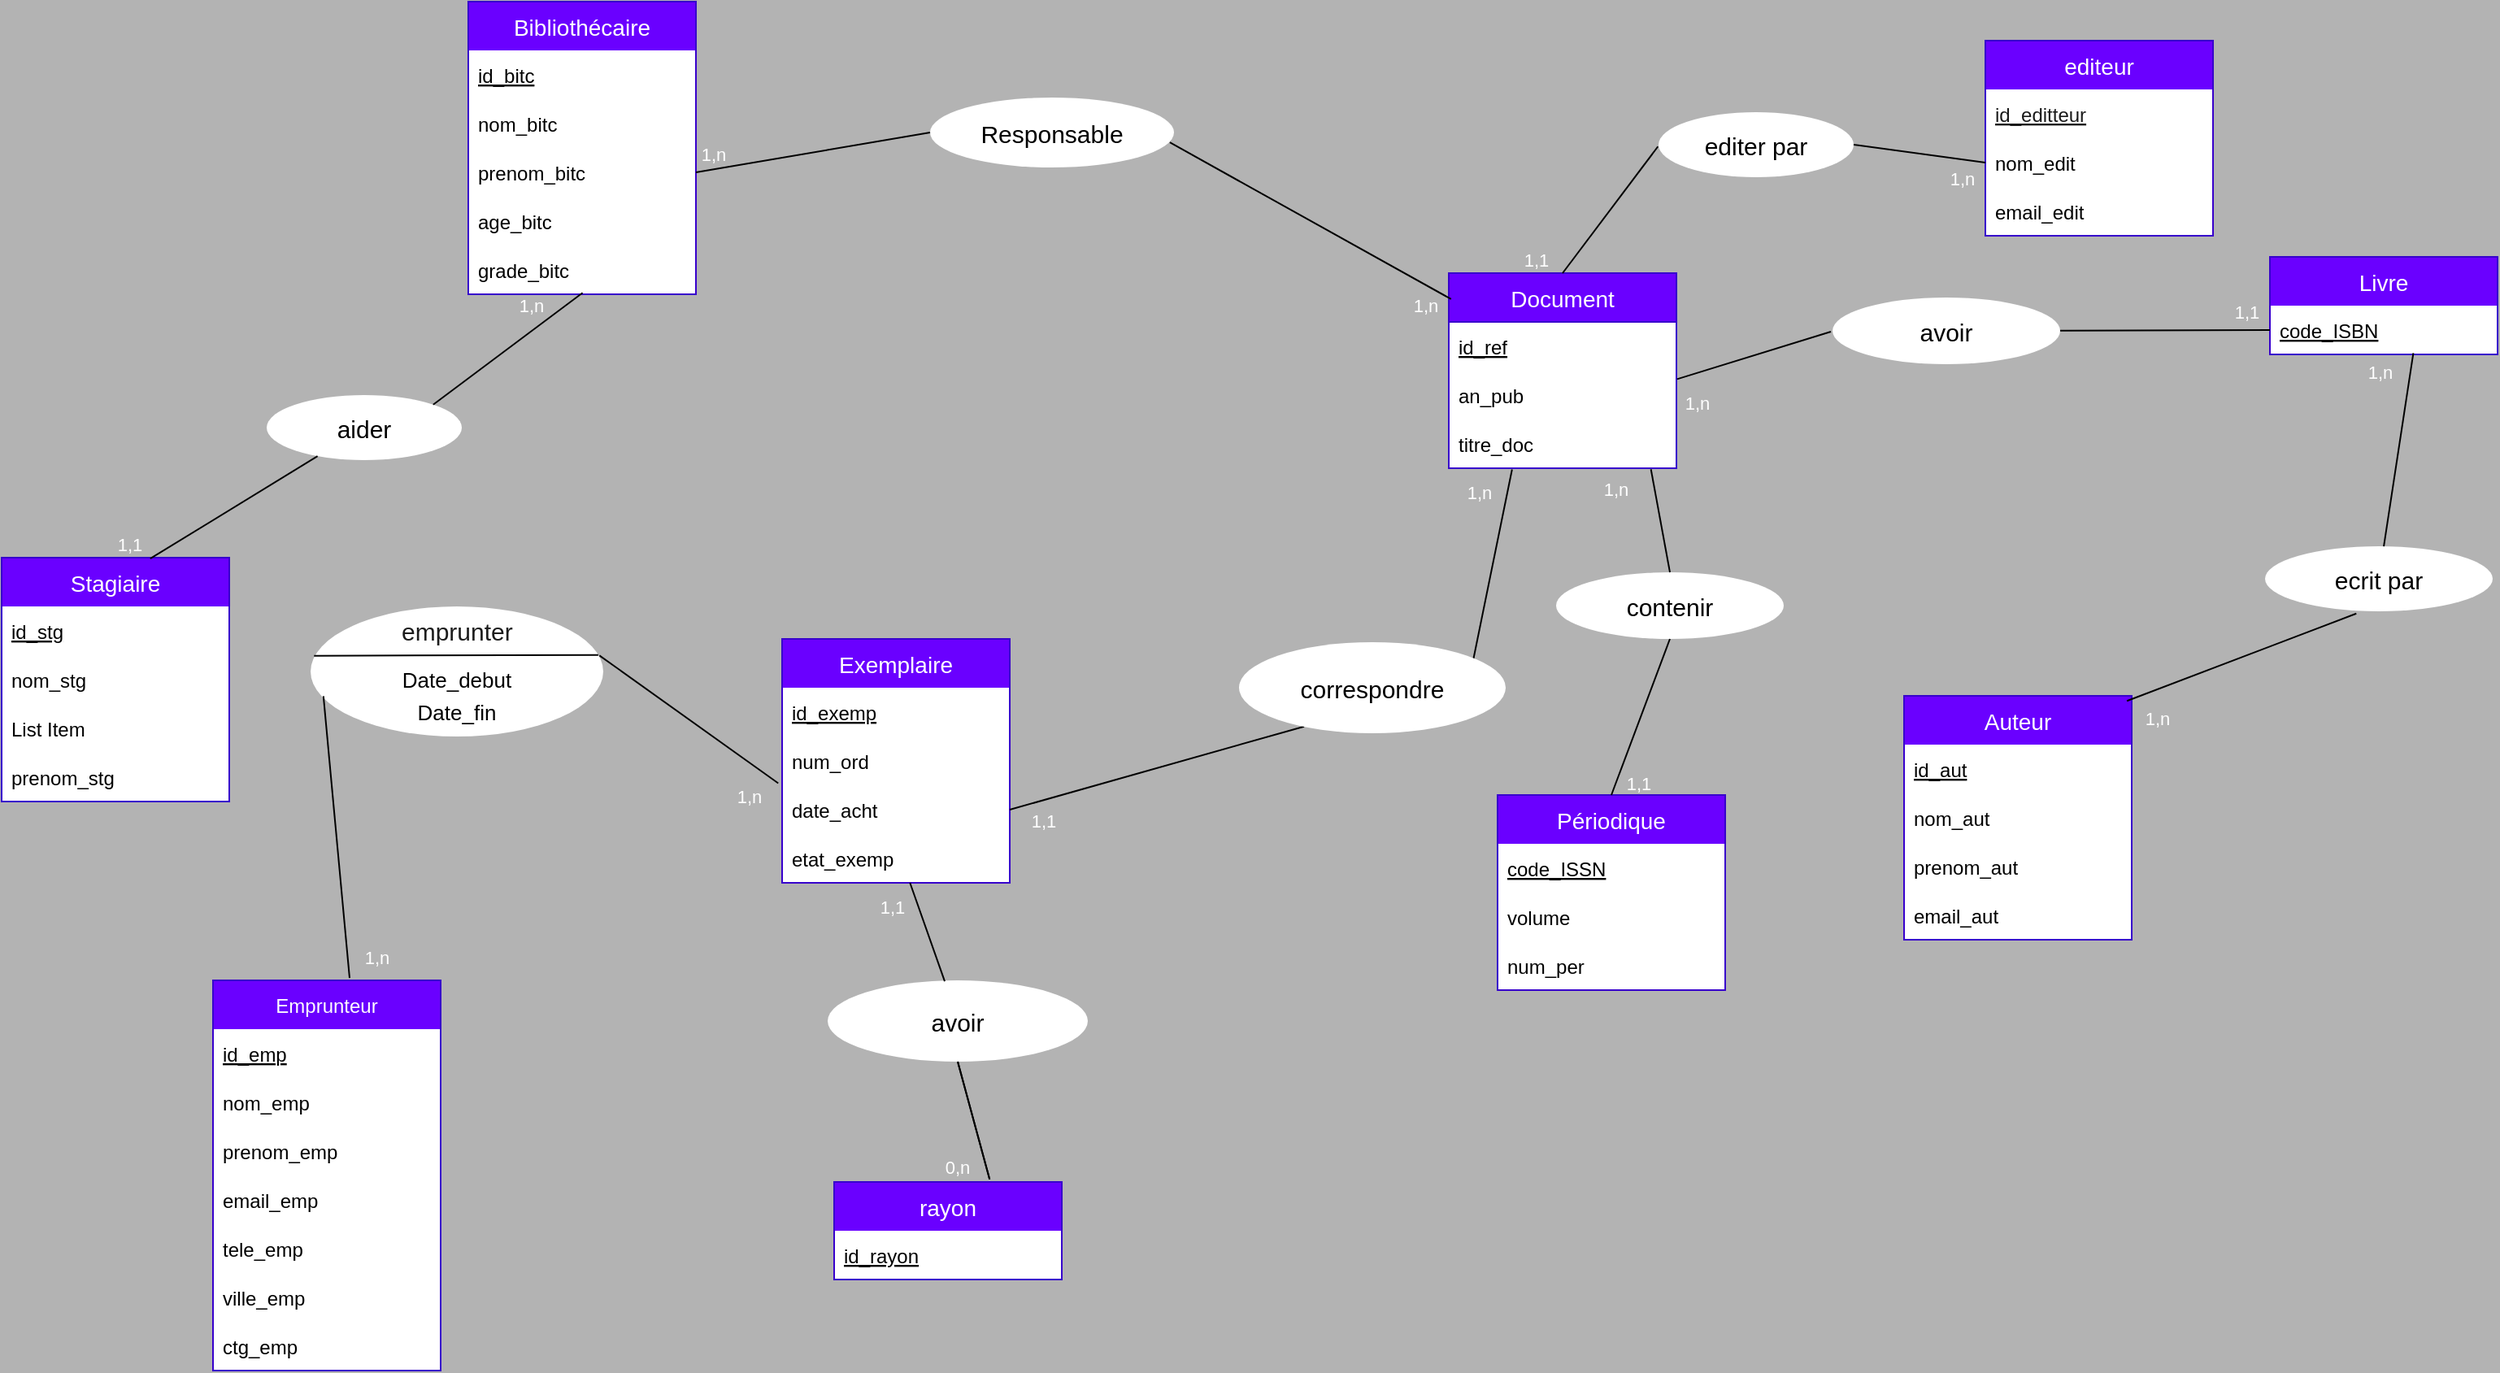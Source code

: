<mxfile>
    <diagram id="vKWR526BHQYPmSEA5Ajx" name="Page-1">
        <mxGraphModel dx="1980" dy="1194" grid="1" gridSize="10" guides="0" tooltips="1" connect="0" arrows="0" fold="1" page="1" pageScale="1" pageWidth="1920" pageHeight="1200" background="#B3B3B3" math="0" shadow="0">
            <root>
                <mxCell id="0"/>
                <mxCell id="1" parent="0"/>
                <mxCell id="6" value="Livre" style="swimlane;fontStyle=0;childLayout=stackLayout;horizontal=1;startSize=30;horizontalStack=0;resizeParent=1;resizeParentMax=0;resizeLast=0;collapsible=1;marginBottom=0;rounded=0;fontSize=14;fillColor=#6a00ff;fontColor=#ffffff;strokeColor=#3700CC;swimlaneLine=0;swimlaneFillColor=#FFFFFF;" parent="1" vertex="1">
                    <mxGeometry x="1625" y="351" width="140" height="60" as="geometry"/>
                </mxCell>
                <mxCell id="7" value="code_ISBN" style="text;strokeColor=none;fillColor=none;align=left;verticalAlign=middle;spacingLeft=4;spacingRight=4;overflow=hidden;points=[[0,0.5],[1,0.5]];portConstraint=eastwest;rotatable=0;fontStyle=4;rounded=1;" parent="6" vertex="1">
                    <mxGeometry y="30" width="140" height="30" as="geometry"/>
                </mxCell>
                <mxCell id="10" value="Périodique" style="swimlane;fontStyle=0;childLayout=stackLayout;horizontal=1;startSize=30;horizontalStack=0;resizeParent=1;resizeParentMax=0;resizeLast=0;collapsible=1;marginBottom=0;rounded=0;fontSize=14;fillColor=#6a00ff;swimlaneLine=0;strokeColor=#3700CC;swimlaneFillColor=#FFFFFF;fontColor=#ffffff;" parent="1" vertex="1">
                    <mxGeometry x="1150" y="682" width="140" height="120" as="geometry"/>
                </mxCell>
                <mxCell id="12" value="code_ISSN" style="text;strokeColor=none;fillColor=none;align=left;verticalAlign=middle;spacingLeft=4;spacingRight=4;overflow=hidden;points=[[0,0.5],[1,0.5]];portConstraint=eastwest;rotatable=0;fontStyle=4;rounded=1;" parent="10" vertex="1">
                    <mxGeometry y="30" width="140" height="30" as="geometry"/>
                </mxCell>
                <mxCell id="11" value="volume" style="text;strokeColor=none;fillColor=none;align=left;verticalAlign=middle;spacingLeft=4;spacingRight=4;overflow=hidden;points=[[0,0.5],[1,0.5]];portConstraint=eastwest;rotatable=0;rounded=1;" parent="10" vertex="1">
                    <mxGeometry y="60" width="140" height="30" as="geometry"/>
                </mxCell>
                <mxCell id="13" value="num_per" style="text;strokeColor=none;fillColor=none;align=left;verticalAlign=middle;spacingLeft=4;spacingRight=4;overflow=hidden;points=[[0,0.5],[1,0.5]];portConstraint=eastwest;rotatable=0;rounded=1;" parent="10" vertex="1">
                    <mxGeometry y="90" width="140" height="30" as="geometry"/>
                </mxCell>
                <mxCell id="14" value="Emprunteur" style="swimlane;fontStyle=0;childLayout=stackLayout;horizontal=1;startSize=30;horizontalStack=0;resizeParent=1;resizeParentMax=0;resizeLast=0;collapsible=1;marginBottom=0;rounded=0;fillColor=#6a00ff;strokeColor=#3700CC;swimlaneLine=0;swimlaneFillColor=#FFFFFF;fontColor=#ffffff;" parent="1" vertex="1">
                    <mxGeometry x="360" y="796" width="140" height="240" as="geometry"/>
                </mxCell>
                <mxCell id="15" value="id_emp" style="text;strokeColor=none;fillColor=none;align=left;verticalAlign=middle;spacingLeft=4;spacingRight=4;overflow=hidden;points=[[0,0.5],[1,0.5]];portConstraint=eastwest;rotatable=0;rounded=1;fontStyle=4" parent="14" vertex="1">
                    <mxGeometry y="30" width="140" height="30" as="geometry"/>
                </mxCell>
                <mxCell id="16" value="nom_emp" style="text;strokeColor=none;fillColor=none;align=left;verticalAlign=middle;spacingLeft=4;spacingRight=4;overflow=hidden;points=[[0,0.5],[1,0.5]];portConstraint=eastwest;rotatable=0;rounded=1;" parent="14" vertex="1">
                    <mxGeometry y="60" width="140" height="30" as="geometry"/>
                </mxCell>
                <mxCell id="17" value="prenom_emp" style="text;strokeColor=none;fillColor=none;align=left;verticalAlign=middle;spacingLeft=4;spacingRight=4;overflow=hidden;points=[[0,0.5],[1,0.5]];portConstraint=eastwest;rotatable=0;rounded=1;" parent="14" vertex="1">
                    <mxGeometry y="90" width="140" height="30" as="geometry"/>
                </mxCell>
                <mxCell id="61" value="email_emp" style="text;strokeColor=none;fillColor=none;align=left;verticalAlign=middle;spacingLeft=4;spacingRight=4;overflow=hidden;points=[[0,0.5],[1,0.5]];portConstraint=eastwest;rotatable=0;rounded=1;" parent="14" vertex="1">
                    <mxGeometry y="120" width="140" height="30" as="geometry"/>
                </mxCell>
                <mxCell id="64" value="tele_emp" style="text;strokeColor=none;fillColor=none;align=left;verticalAlign=middle;spacingLeft=4;spacingRight=4;overflow=hidden;points=[[0,0.5],[1,0.5]];portConstraint=eastwest;rotatable=0;rounded=1;" parent="14" vertex="1">
                    <mxGeometry y="150" width="140" height="30" as="geometry"/>
                </mxCell>
                <mxCell id="62" value="ville_emp" style="text;strokeColor=none;fillColor=none;align=left;verticalAlign=middle;spacingLeft=4;spacingRight=4;overflow=hidden;points=[[0,0.5],[1,0.5]];portConstraint=eastwest;rotatable=0;rounded=1;" parent="14" vertex="1">
                    <mxGeometry y="180" width="140" height="30" as="geometry"/>
                </mxCell>
                <mxCell id="63" value="ctg_emp" style="text;strokeColor=none;fillColor=none;align=left;verticalAlign=middle;spacingLeft=4;spacingRight=4;overflow=hidden;points=[[0,0.5],[1,0.5]];portConstraint=eastwest;rotatable=0;rounded=1;" parent="14" vertex="1">
                    <mxGeometry y="210" width="140" height="30" as="geometry"/>
                </mxCell>
                <mxCell id="18" value="Document" style="swimlane;fontStyle=0;childLayout=stackLayout;horizontal=1;startSize=30;horizontalStack=0;resizeParent=1;resizeParentMax=0;resizeLast=0;collapsible=1;marginBottom=0;rounded=0;fontSize=14;fillColor=#6a00ff;fontColor=#ffffff;strokeColor=#3700CC;swimlaneLine=1;swimlaneFillColor=#FFFFFF;" parent="1" vertex="1">
                    <mxGeometry x="1120" y="361" width="140" height="120" as="geometry"/>
                </mxCell>
                <mxCell id="19" value="id_ref" style="text;strokeColor=none;fillColor=none;align=left;verticalAlign=middle;spacingLeft=4;spacingRight=4;overflow=hidden;points=[[0,0.5],[1,0.5]];portConstraint=eastwest;rotatable=0;fontStyle=4;rounded=1;" parent="18" vertex="1">
                    <mxGeometry y="30" width="140" height="30" as="geometry"/>
                </mxCell>
                <mxCell id="20" value="an_pub" style="text;strokeColor=none;fillColor=none;align=left;verticalAlign=middle;spacingLeft=4;spacingRight=4;overflow=hidden;points=[[0,0.5],[1,0.5]];portConstraint=eastwest;rotatable=0;rounded=1;" parent="18" vertex="1">
                    <mxGeometry y="60" width="140" height="30" as="geometry"/>
                </mxCell>
                <mxCell id="21" value="titre_doc" style="text;strokeColor=none;fillColor=none;align=left;verticalAlign=middle;spacingLeft=4;spacingRight=4;overflow=hidden;points=[[0,0.5],[1,0.5]];portConstraint=eastwest;rotatable=0;rounded=1;" parent="18" vertex="1">
                    <mxGeometry y="90" width="140" height="30" as="geometry"/>
                </mxCell>
                <mxCell id="22" value="editeur" style="swimlane;fontStyle=0;childLayout=stackLayout;horizontal=1;startSize=30;horizontalStack=0;resizeParent=1;resizeParentMax=0;resizeLast=0;collapsible=1;marginBottom=0;rounded=0;fontSize=14;fillColor=#6a00ff;fontColor=#ffffff;strokeColor=#3700CC;swimlaneLine=0;swimlaneFillColor=#FFFFFF;" parent="1" vertex="1">
                    <mxGeometry x="1450" y="218" width="140" height="120" as="geometry"/>
                </mxCell>
                <mxCell id="23" value="id_editteur" style="text;strokeColor=none;fillColor=none;align=left;verticalAlign=middle;spacingLeft=4;spacingRight=4;overflow=hidden;points=[[0,0.5],[1,0.5]];portConstraint=eastwest;rotatable=0;rounded=1;fontColor=#1A1A1A;fontStyle=4;" parent="22" vertex="1">
                    <mxGeometry y="30" width="140" height="30" as="geometry"/>
                </mxCell>
                <mxCell id="25" value="nom_edit" style="text;strokeColor=none;fillColor=none;align=left;verticalAlign=middle;spacingLeft=4;spacingRight=4;overflow=hidden;points=[[0,0.5],[1,0.5]];portConstraint=eastwest;rotatable=0;rounded=1;" parent="22" vertex="1">
                    <mxGeometry y="60" width="140" height="30" as="geometry"/>
                </mxCell>
                <mxCell id="24" value="email_edit" style="text;strokeColor=none;fillColor=none;align=left;verticalAlign=middle;spacingLeft=4;spacingRight=4;overflow=hidden;points=[[0,0.5],[1,0.5]];portConstraint=eastwest;rotatable=0;rounded=1;" parent="22" vertex="1">
                    <mxGeometry y="90" width="140" height="30" as="geometry"/>
                </mxCell>
                <mxCell id="26" value="Auteur" style="swimlane;fontStyle=0;childLayout=stackLayout;horizontal=1;startSize=30;horizontalStack=0;resizeParent=1;resizeParentMax=0;resizeLast=0;collapsible=1;marginBottom=0;rounded=0;fontSize=14;fillColor=#6a00ff;fontColor=#ffffff;strokeColor=#3700CC;swimlaneLine=0;swimlaneFillColor=#FFFFFF;" parent="1" vertex="1">
                    <mxGeometry x="1400" y="621" width="140" height="150" as="geometry"/>
                </mxCell>
                <mxCell id="60" value="id_aut" style="text;strokeColor=none;fillColor=none;align=left;verticalAlign=middle;spacingLeft=4;spacingRight=4;overflow=hidden;points=[[0,0.5],[1,0.5]];portConstraint=eastwest;rotatable=0;rounded=1;fontStyle=4" parent="26" vertex="1">
                    <mxGeometry y="30" width="140" height="30" as="geometry"/>
                </mxCell>
                <mxCell id="27" value="nom_aut" style="text;strokeColor=none;fillColor=none;align=left;verticalAlign=middle;spacingLeft=4;spacingRight=4;overflow=hidden;points=[[0,0.5],[1,0.5]];portConstraint=eastwest;rotatable=0;rounded=1;" parent="26" vertex="1">
                    <mxGeometry y="60" width="140" height="30" as="geometry"/>
                </mxCell>
                <mxCell id="28" value="prenom_aut" style="text;strokeColor=none;fillColor=none;align=left;verticalAlign=middle;spacingLeft=4;spacingRight=4;overflow=hidden;points=[[0,0.5],[1,0.5]];portConstraint=eastwest;rotatable=0;rounded=1;" parent="26" vertex="1">
                    <mxGeometry y="90" width="140" height="30" as="geometry"/>
                </mxCell>
                <mxCell id="29" value="email_aut" style="text;strokeColor=none;fillColor=none;align=left;verticalAlign=middle;spacingLeft=4;spacingRight=4;overflow=hidden;points=[[0,0.5],[1,0.5]];portConstraint=eastwest;rotatable=0;rounded=1;" parent="26" vertex="1">
                    <mxGeometry y="120" width="140" height="30" as="geometry"/>
                </mxCell>
                <mxCell id="30" value="Stagiaire" style="swimlane;fontStyle=0;childLayout=stackLayout;horizontal=1;startSize=30;horizontalStack=0;resizeParent=1;resizeParentMax=0;resizeLast=0;collapsible=1;marginBottom=0;rounded=0;fontSize=14;fillColor=#6a00ff;swimlaneLine=0;strokeColor=#3700CC;swimlaneFillColor=#FFFFFF;fontColor=#ffffff;" parent="1" vertex="1">
                    <mxGeometry x="230" y="536" width="140" height="150" as="geometry"/>
                </mxCell>
                <mxCell id="31" value="id_stg" style="text;strokeColor=none;fillColor=none;align=left;verticalAlign=middle;spacingLeft=4;spacingRight=4;overflow=hidden;points=[[0,0.5],[1,0.5]];portConstraint=eastwest;rotatable=0;rounded=1;fontStyle=4" parent="30" vertex="1">
                    <mxGeometry y="30" width="140" height="30" as="geometry"/>
                </mxCell>
                <mxCell id="32" value="nom_stg" style="text;strokeColor=none;fillColor=none;align=left;verticalAlign=middle;spacingLeft=4;spacingRight=4;overflow=hidden;points=[[0,0.5],[1,0.5]];portConstraint=eastwest;rotatable=0;rounded=1;" parent="30" vertex="1">
                    <mxGeometry y="60" width="140" height="30" as="geometry"/>
                </mxCell>
                <mxCell id="73" value="List Item" style="text;strokeColor=none;fillColor=none;align=left;verticalAlign=middle;spacingLeft=4;spacingRight=4;overflow=hidden;points=[[0,0.5],[1,0.5]];portConstraint=eastwest;rotatable=0;rounded=1;" parent="30" vertex="1">
                    <mxGeometry y="90" width="140" height="30" as="geometry"/>
                </mxCell>
                <mxCell id="33" value="prenom_stg" style="text;strokeColor=none;fillColor=none;align=left;verticalAlign=middle;spacingLeft=4;spacingRight=4;overflow=hidden;points=[[0,0.5],[1,0.5]];portConstraint=eastwest;rotatable=0;rounded=1;" parent="30" vertex="1">
                    <mxGeometry y="120" width="140" height="30" as="geometry"/>
                </mxCell>
                <mxCell id="34" value="Exemplaire" style="swimlane;fontStyle=0;childLayout=stackLayout;horizontal=1;startSize=30;horizontalStack=0;resizeParent=1;resizeParentMax=0;resizeLast=0;collapsible=1;marginBottom=0;rounded=0;fontSize=14;fillColor=#6a00ff;swimlaneLine=0;strokeColor=#3700CC;swimlaneFillColor=#FFFFFF;fontColor=#ffffff;" parent="1" vertex="1">
                    <mxGeometry x="710" y="586" width="140" height="150" as="geometry"/>
                </mxCell>
                <mxCell id="37" value="id_exemp" style="text;strokeColor=none;fillColor=none;align=left;verticalAlign=middle;spacingLeft=4;spacingRight=4;overflow=hidden;points=[[0,0.5],[1,0.5]];portConstraint=eastwest;rotatable=0;fontStyle=4;rounded=1;" parent="34" vertex="1">
                    <mxGeometry y="30" width="140" height="30" as="geometry"/>
                </mxCell>
                <mxCell id="35" value="num_ord" style="text;strokeColor=none;fillColor=none;align=left;verticalAlign=middle;spacingLeft=4;spacingRight=4;overflow=hidden;points=[[0,0.5],[1,0.5]];portConstraint=eastwest;rotatable=0;rounded=1;" parent="34" vertex="1">
                    <mxGeometry y="60" width="140" height="30" as="geometry"/>
                </mxCell>
                <mxCell id="36" value="date_acht" style="text;strokeColor=none;fillColor=none;align=left;verticalAlign=middle;spacingLeft=4;spacingRight=4;overflow=hidden;points=[[0,0.5],[1,0.5]];portConstraint=eastwest;rotatable=0;rounded=1;" parent="34" vertex="1">
                    <mxGeometry y="90" width="140" height="30" as="geometry"/>
                </mxCell>
                <mxCell id="58" value="etat_exemp" style="text;strokeColor=none;fillColor=none;align=left;verticalAlign=middle;spacingLeft=4;spacingRight=4;overflow=hidden;points=[[0,0.5],[1,0.5]];portConstraint=eastwest;rotatable=0;rounded=1;" parent="34" vertex="1">
                    <mxGeometry y="120" width="140" height="30" as="geometry"/>
                </mxCell>
                <mxCell id="39" value="Bibliothécaire" style="swimlane;fontStyle=0;childLayout=stackLayout;horizontal=1;startSize=30;horizontalStack=0;resizeParent=1;resizeParentMax=0;resizeLast=0;collapsible=1;marginBottom=0;rounded=0;fontSize=14;fillColor=#6a00ff;arcSize=0;swimlaneLine=0;strokeColor=#3700CC;swimlaneFillColor=#FFFFFF;fontColor=#ffffff;" parent="1" vertex="1">
                    <mxGeometry x="517" y="194" width="140" height="180" as="geometry"/>
                </mxCell>
                <mxCell id="40" value="id_bitc" style="text;strokeColor=none;fillColor=none;align=left;verticalAlign=middle;spacingLeft=4;spacingRight=4;overflow=hidden;points=[[0,0.5],[1,0.5]];portConstraint=eastwest;rotatable=0;rounded=1;fontStyle=4" parent="39" vertex="1">
                    <mxGeometry y="30" width="140" height="30" as="geometry"/>
                </mxCell>
                <mxCell id="97" value="nom_bitc" style="text;strokeColor=none;fillColor=none;align=left;verticalAlign=middle;spacingLeft=4;spacingRight=4;overflow=hidden;points=[[0,0.5],[1,0.5]];portConstraint=eastwest;rotatable=0;rounded=1;" parent="39" vertex="1">
                    <mxGeometry y="60" width="140" height="30" as="geometry"/>
                </mxCell>
                <mxCell id="41" value="prenom_bitc" style="text;strokeColor=none;fillColor=none;align=left;verticalAlign=middle;spacingLeft=4;spacingRight=4;overflow=hidden;points=[[0,0.5],[1,0.5]];portConstraint=eastwest;rotatable=0;rounded=1;" parent="39" vertex="1">
                    <mxGeometry y="90" width="140" height="30" as="geometry"/>
                </mxCell>
                <mxCell id="42" value="age_bitc" style="text;strokeColor=none;fillColor=none;align=left;verticalAlign=middle;spacingLeft=4;spacingRight=4;overflow=hidden;points=[[0,0.5],[1,0.5]];portConstraint=eastwest;rotatable=0;rounded=1;" parent="39" vertex="1">
                    <mxGeometry y="120" width="140" height="30" as="geometry"/>
                </mxCell>
                <mxCell id="70" value="grade_bitc" style="text;strokeColor=none;fillColor=none;align=left;verticalAlign=middle;spacingLeft=4;spacingRight=4;overflow=hidden;points=[[0,0.5],[1,0.5]];portConstraint=eastwest;rotatable=0;rounded=1;" parent="39" vertex="1">
                    <mxGeometry y="150" width="140" height="30" as="geometry"/>
                </mxCell>
                <mxCell id="43" value="rayon" style="swimlane;fontStyle=0;childLayout=stackLayout;horizontal=1;startSize=30;horizontalStack=0;resizeParent=1;resizeParentMax=0;resizeLast=0;collapsible=1;marginBottom=0;rounded=0;fontSize=14;fillColor=#6a00ff;swimlaneLine=0;strokeColor=#3700CC;swimlaneFillColor=#FFFFFF;fontColor=#ffffff;" parent="1" vertex="1">
                    <mxGeometry x="742" y="920" width="140" height="60" as="geometry"/>
                </mxCell>
                <mxCell id="44" value="id_rayon" style="text;strokeColor=none;fillColor=none;align=left;verticalAlign=middle;spacingLeft=4;spacingRight=4;overflow=hidden;points=[[0,0.5],[1,0.5]];portConstraint=eastwest;rotatable=0;rounded=1;fontStyle=4" parent="43" vertex="1">
                    <mxGeometry y="30" width="140" height="30" as="geometry"/>
                </mxCell>
                <mxCell id="87" value="" style="endArrow=none;html=1;fontSize=13;fontColor=#FFF2F2;exitX=1;exitY=0.5;exitDx=0;exitDy=0;curved=1;rounded=1;entryX=0.244;entryY=0.926;entryDx=0;entryDy=0;entryPerimeter=0;" parent="1" source="36" target="168" edge="1">
                    <mxGeometry width="50" height="50" relative="1" as="geometry">
                        <mxPoint x="860" y="686" as="sourcePoint"/>
                        <mxPoint x="977.935" y="594.069" as="targetPoint"/>
                    </mxGeometry>
                </mxCell>
                <mxCell id="88" value="" style="endArrow=none;html=1;fontSize=13;fontColor=#FFF2F2;entryX=0.278;entryY=1.026;entryDx=0;entryDy=0;entryPerimeter=0;curved=1;rounded=1;exitX=0.879;exitY=0.185;exitDx=0;exitDy=0;exitPerimeter=0;" parent="1" source="168" target="21" edge="1">
                    <mxGeometry width="50" height="50" relative="1" as="geometry">
                        <mxPoint x="1070.267" y="540.492" as="sourcePoint"/>
                        <mxPoint x="1060" y="476" as="targetPoint"/>
                    </mxGeometry>
                </mxCell>
                <mxCell id="103" value="" style="ellipse;fontSize=15;fontColor=default;rounded=1;labelBackgroundColor=none;fillColor=default;strokeColor=none;fontStyle=0;align=center;sketch=0;" parent="1" vertex="1">
                    <mxGeometry x="420" y="566" width="180" height="80" as="geometry"/>
                </mxCell>
                <mxCell id="100" value="emprunter" style="text;strokeColor=none;fillColor=none;align=left;verticalAlign=top;spacingLeft=4;spacingRight=4;overflow=hidden;rotatable=0;points=[[0,0.5],[1,0.5]];portConstraint=eastwest;fontSize=15;fontColor=#1C1C1C;rounded=1;labelBackgroundColor=none;" parent="1" vertex="1">
                    <mxGeometry x="470" y="566" width="100" height="30" as="geometry"/>
                </mxCell>
                <mxCell id="109" value="Date_debut" style="text;html=1;strokeColor=none;fillColor=none;align=center;verticalAlign=middle;whiteSpace=wrap;rounded=1;fontSize=13;fontColor=default;" parent="1" vertex="1">
                    <mxGeometry x="480" y="596" width="60" height="30" as="geometry"/>
                </mxCell>
                <mxCell id="110" value="Date_fin" style="text;html=1;strokeColor=none;fillColor=none;align=center;verticalAlign=middle;whiteSpace=wrap;rounded=1;fontSize=13;fontColor=default;" parent="1" vertex="1">
                    <mxGeometry x="480" y="616" width="60" height="30" as="geometry"/>
                </mxCell>
                <mxCell id="113" value="" style="endArrow=none;html=1;fontSize=23;fontColor=#FFF2F2;entryX=0.983;entryY=0.374;entryDx=0;entryDy=0;entryPerimeter=0;exitX=0.012;exitY=0.379;exitDx=0;exitDy=0;exitPerimeter=0;curved=1;rounded=1;" parent="1" source="103" target="103" edge="1">
                    <mxGeometry width="50" height="50" relative="1" as="geometry">
                        <mxPoint x="500" y="746" as="sourcePoint"/>
                        <mxPoint x="550" y="696" as="targetPoint"/>
                    </mxGeometry>
                </mxCell>
                <mxCell id="114" value="" style="endArrow=none;html=1;fontSize=23;fontColor=#7D7777;exitX=0.6;exitY=-0.006;exitDx=0;exitDy=0;exitPerimeter=0;curved=1;rounded=1;entryX=0.044;entryY=0.69;entryDx=0;entryDy=0;entryPerimeter=0;" parent="1" source="14" target="103" edge="1">
                    <mxGeometry width="50" height="50" relative="1" as="geometry">
                        <mxPoint x="500" y="746" as="sourcePoint"/>
                        <mxPoint x="550" y="696" as="targetPoint"/>
                    </mxGeometry>
                </mxCell>
                <mxCell id="115" value="" style="endArrow=none;html=1;fontSize=23;fontColor=#7D7777;entryX=-0.017;entryY=-0.042;entryDx=0;entryDy=0;entryPerimeter=0;exitX=0.987;exitY=0.377;exitDx=0;exitDy=0;exitPerimeter=0;curved=1;rounded=1;" parent="1" source="103" target="36" edge="1">
                    <mxGeometry width="50" height="50" relative="1" as="geometry">
                        <mxPoint x="500" y="746" as="sourcePoint"/>
                        <mxPoint x="550" y="696" as="targetPoint"/>
                    </mxGeometry>
                </mxCell>
                <mxCell id="116" value="ecrit par" style="ellipse;fontSize=15;fontColor=default;rounded=1;labelBackgroundColor=none;fillColor=default;strokeColor=none;fontStyle=0;align=center;sketch=0;" parent="1" vertex="1">
                    <mxGeometry x="1622" y="529" width="140" height="40" as="geometry"/>
                </mxCell>
                <mxCell id="118" value="" style="endArrow=none;html=1;fontSize=19;fontColor=#EDE2E2;exitX=0.63;exitY=0.973;exitDx=0;exitDy=0;exitPerimeter=0;curved=1;rounded=1;" parent="1" source="7" target="116" edge="1">
                    <mxGeometry width="50" height="50" relative="1" as="geometry">
                        <mxPoint x="1490" y="476" as="sourcePoint"/>
                        <mxPoint x="1540" y="426" as="targetPoint"/>
                    </mxGeometry>
                </mxCell>
                <mxCell id="119" value="" style="endArrow=none;html=1;fontSize=19;fontColor=#EDE2E2;entryX=0.401;entryY=1.035;entryDx=0;entryDy=0;entryPerimeter=0;curved=1;rounded=1;exitX=0.979;exitY=0.021;exitDx=0;exitDy=0;exitPerimeter=0;" parent="1" source="26" target="116" edge="1">
                    <mxGeometry width="50" height="50" relative="1" as="geometry">
                        <mxPoint x="1549" y="701" as="sourcePoint"/>
                        <mxPoint x="1640" y="596" as="targetPoint"/>
                    </mxGeometry>
                </mxCell>
                <mxCell id="123" value="avoir" style="ellipse;rounded=1;fontSize=15;fontColor=default;labelBackgroundColor=none;fillColor=default;strokeColor=none;fontStyle=0;align=center;sketch=0;" parent="1" vertex="1">
                    <mxGeometry x="738" y="796" width="160" height="50" as="geometry"/>
                </mxCell>
                <mxCell id="125" value="" style="endArrow=none;html=1;rounded=1;fontSize=15;fontColor=#EDE2E2;curved=1;entryX=0.5;entryY=1;entryDx=0;entryDy=0;exitX=0.683;exitY=-0.027;exitDx=0;exitDy=0;exitPerimeter=0;" parent="1" source="43" target="123" edge="1">
                    <mxGeometry width="50" height="50" relative="1" as="geometry">
                        <mxPoint x="790" y="906" as="sourcePoint"/>
                        <mxPoint x="840" y="856" as="targetPoint"/>
                    </mxGeometry>
                </mxCell>
                <mxCell id="127" value="Responsable" style="ellipse;rounded=1;fontSize=15;fontColor=default;labelBackgroundColor=none;strokeColor=none;fillColor=default;fontStyle=0;align=center;sketch=0;" parent="1" vertex="1">
                    <mxGeometry x="801" y="253" width="150" height="43" as="geometry"/>
                </mxCell>
                <mxCell id="128" value="" style="endArrow=none;html=1;rounded=1;fontSize=16;fontColor=#EDE2E2;curved=1;entryX=0;entryY=0.5;entryDx=0;entryDy=0;exitX=1;exitY=0.5;exitDx=0;exitDy=0;" parent="1" source="41" target="127" edge="1">
                    <mxGeometry width="50" height="50" relative="1" as="geometry">
                        <mxPoint x="740" y="456" as="sourcePoint"/>
                        <mxPoint x="790" y="406" as="targetPoint"/>
                    </mxGeometry>
                </mxCell>
                <mxCell id="129" value="" style="endArrow=none;html=1;rounded=1;fontSize=16;fontColor=#EDE2E2;curved=1;entryX=0.983;entryY=0.642;entryDx=0;entryDy=0;exitX=0.01;exitY=0.133;exitDx=0;exitDy=0;exitPerimeter=0;entryPerimeter=0;" parent="1" source="18" target="127" edge="1">
                    <mxGeometry width="50" height="50" relative="1" as="geometry">
                        <mxPoint x="612.08" y="345.7" as="sourcePoint"/>
                        <mxPoint x="780" y="226" as="targetPoint"/>
                    </mxGeometry>
                </mxCell>
                <mxCell id="130" value="editer par" style="ellipse;rounded=1;fontSize=15;fontColor=default;labelBackgroundColor=none;fillColor=default;strokeColor=none;fontStyle=0;align=center;sketch=0;" parent="1" vertex="1">
                    <mxGeometry x="1249" y="262" width="120" height="40" as="geometry"/>
                </mxCell>
                <mxCell id="131" value="" style="endArrow=none;html=1;rounded=1;fontSize=15;fontColor=#FCF0F0;curved=1;exitX=0.5;exitY=0;exitDx=0;exitDy=0;entryX=-0.003;entryY=0.528;entryDx=0;entryDy=0;entryPerimeter=0;" parent="1" source="18" target="130" edge="1">
                    <mxGeometry width="50" height="50" relative="1" as="geometry">
                        <mxPoint x="1290" y="346" as="sourcePoint"/>
                        <mxPoint x="1226" y="291" as="targetPoint"/>
                    </mxGeometry>
                </mxCell>
                <mxCell id="134" value="" style="endArrow=none;html=1;rounded=1;fontSize=15;fontColor=#FCF0F0;curved=1;entryX=1;entryY=0.5;entryDx=0;entryDy=0;exitX=0;exitY=0.5;exitDx=0;exitDy=0;" parent="1" source="25" target="130" edge="1">
                    <mxGeometry width="50" height="50" relative="1" as="geometry">
                        <mxPoint x="1290" y="346" as="sourcePoint"/>
                        <mxPoint x="1340" y="296" as="targetPoint"/>
                    </mxGeometry>
                </mxCell>
                <mxCell id="135" value="contenir" style="ellipse;rounded=1;fontSize=15;fontColor=default;labelBackgroundColor=none;fillColor=default;strokeColor=none;fontStyle=0;align=center;sketch=0;" parent="1" vertex="1">
                    <mxGeometry x="1186" y="545" width="140" height="41" as="geometry"/>
                </mxCell>
                <mxCell id="136" value="" style="endArrow=none;html=1;rounded=1;fontSize=13;fontColor=#FCF0F0;curved=1;entryX=0.888;entryY=1.02;entryDx=0;entryDy=0;entryPerimeter=0;exitX=0.5;exitY=0;exitDx=0;exitDy=0;" parent="1" source="135" target="21" edge="1">
                    <mxGeometry width="50" height="50" relative="1" as="geometry">
                        <mxPoint x="1210" y="546" as="sourcePoint"/>
                        <mxPoint x="1260" y="496" as="targetPoint"/>
                    </mxGeometry>
                </mxCell>
                <mxCell id="137" value="" style="endArrow=none;html=1;rounded=1;fontSize=13;fontColor=#FCF0F0;curved=1;entryX=0.5;entryY=1;entryDx=0;entryDy=0;exitX=0.5;exitY=0;exitDx=0;exitDy=0;" parent="1" source="10" target="135" edge="1">
                    <mxGeometry width="50" height="50" relative="1" as="geometry">
                        <mxPoint x="1210" y="546" as="sourcePoint"/>
                        <mxPoint x="1260" y="496" as="targetPoint"/>
                    </mxGeometry>
                </mxCell>
                <mxCell id="138" value="" style="endArrow=none;html=1;rounded=1;fontSize=13;fontColor=#FCF0F0;curved=1;entryX=0;entryY=0.5;entryDx=0;entryDy=0;" parent="1" source="246" target="7" edge="1">
                    <mxGeometry width="50" height="50" relative="1" as="geometry">
                        <mxPoint x="1461" y="390" as="sourcePoint"/>
                        <mxPoint x="1260" y="496" as="targetPoint"/>
                    </mxGeometry>
                </mxCell>
                <mxCell id="140" value="aider" style="ellipse;rounded=1;fontSize=15;fontColor=default;labelBackgroundColor=none;fillColor=default;strokeColor=none;fontStyle=0;align=center;sketch=0;" parent="1" vertex="1">
                    <mxGeometry x="393" y="436" width="120" height="40" as="geometry"/>
                </mxCell>
                <mxCell id="141" value="" style="endArrow=none;html=1;rounded=1;fontSize=13;fontColor=#FCF0F0;curved=1;exitX=0.653;exitY=0.004;exitDx=0;exitDy=0;exitPerimeter=0;" parent="1" source="30" target="140" edge="1">
                    <mxGeometry width="50" height="50" relative="1" as="geometry">
                        <mxPoint x="290" y="536" as="sourcePoint"/>
                        <mxPoint x="340" y="486" as="targetPoint"/>
                    </mxGeometry>
                </mxCell>
                <mxCell id="142" value="" style="endArrow=none;html=1;rounded=1;fontSize=13;fontColor=#FCF0F0;curved=1;entryX=0.502;entryY=0.971;entryDx=0;entryDy=0;entryPerimeter=0;exitX=1;exitY=0;exitDx=0;exitDy=0;" parent="1" source="140" target="70" edge="1">
                    <mxGeometry width="50" height="50" relative="1" as="geometry">
                        <mxPoint x="460" y="466" as="sourcePoint"/>
                        <mxPoint x="560" y="415.99" as="targetPoint"/>
                    </mxGeometry>
                </mxCell>
                <mxCell id="168" value="correspondre" style="ellipse;fontSize=15;strokeColor=none;fillColor=default;fontColor=default;fontStyle=0;align=center;sketch=0;" parent="1" vertex="1">
                    <mxGeometry x="991" y="588" width="164" height="56" as="geometry"/>
                </mxCell>
                <mxCell id="171" value="1,1" style="text;html=1;strokeColor=none;fillColor=none;align=center;verticalAlign=middle;whiteSpace=wrap;rounded=0;labelBackgroundColor=none;fontSize=11;fontColor=#FFFFFF;" parent="1" vertex="1">
                    <mxGeometry x="290" y="518" width="38" height="19" as="geometry"/>
                </mxCell>
                <mxCell id="175" value="1,1" style="text;html=1;strokeColor=none;fillColor=none;align=center;verticalAlign=middle;whiteSpace=wrap;rounded=0;labelBackgroundColor=none;fontSize=11;fontColor=#FFFFFF;" parent="1" vertex="1">
                    <mxGeometry x="1155" y="343" width="38" height="19" as="geometry"/>
                </mxCell>
                <mxCell id="176" value="1,n" style="text;html=1;strokeColor=none;fillColor=none;align=center;verticalAlign=middle;whiteSpace=wrap;rounded=0;labelBackgroundColor=none;fontSize=11;fontColor=#FFFFFF;" parent="1" vertex="1">
                    <mxGeometry x="1417" y="293" width="38" height="19" as="geometry"/>
                </mxCell>
                <mxCell id="177" value="1,n" style="text;html=1;strokeColor=none;fillColor=none;align=center;verticalAlign=middle;whiteSpace=wrap;rounded=0;labelBackgroundColor=none;fontSize=11;fontColor=#FFFFFF;" parent="1" vertex="1">
                    <mxGeometry x="1254" y="431" width="38" height="19" as="geometry"/>
                </mxCell>
                <mxCell id="178" value="1,n" style="text;html=1;strokeColor=none;fillColor=none;align=center;verticalAlign=middle;whiteSpace=wrap;rounded=0;labelBackgroundColor=none;fontSize=11;fontColor=#FFFFFF;" parent="1" vertex="1">
                    <mxGeometry x="1537" y="625" width="38" height="19" as="geometry"/>
                </mxCell>
                <mxCell id="179" value="1,n" style="text;html=1;strokeColor=none;fillColor=none;align=center;verticalAlign=middle;whiteSpace=wrap;rounded=0;labelBackgroundColor=none;fontSize=11;fontColor=#FFFFFF;" parent="1" vertex="1">
                    <mxGeometry x="1120" y="486" width="38" height="19" as="geometry"/>
                </mxCell>
                <mxCell id="180" value="1,1" style="text;html=1;strokeColor=none;fillColor=none;align=center;verticalAlign=middle;whiteSpace=wrap;rounded=0;labelBackgroundColor=none;fontSize=11;fontColor=#FFFFFF;" parent="1" vertex="1">
                    <mxGeometry x="852" y="688" width="38" height="19" as="geometry"/>
                </mxCell>
                <mxCell id="181" value="1,1" style="text;html=1;strokeColor=none;fillColor=none;align=center;verticalAlign=middle;whiteSpace=wrap;rounded=0;labelBackgroundColor=none;fontSize=11;fontColor=#FFFFFF;" parent="1" vertex="1">
                    <mxGeometry x="759" y="741" width="38" height="19" as="geometry"/>
                </mxCell>
                <mxCell id="182" value="0,n" style="text;html=1;strokeColor=none;fillColor=none;align=center;verticalAlign=middle;whiteSpace=wrap;rounded=0;labelBackgroundColor=none;fontSize=11;fontColor=#FFFFFF;" parent="1" vertex="1">
                    <mxGeometry x="799" y="901" width="38" height="19" as="geometry"/>
                </mxCell>
                <mxCell id="183" value="1,n" style="text;html=1;strokeColor=none;fillColor=none;align=center;verticalAlign=middle;whiteSpace=wrap;rounded=0;labelBackgroundColor=none;fontSize=11;fontColor=#FFFFFF;" parent="1" vertex="1">
                    <mxGeometry x="442" y="772" width="38" height="19" as="geometry"/>
                </mxCell>
                <mxCell id="184" value="1,n" style="text;html=1;strokeColor=none;fillColor=none;align=center;verticalAlign=middle;whiteSpace=wrap;rounded=0;labelBackgroundColor=none;fontSize=11;fontColor=#FFFFFF;" parent="1" vertex="1">
                    <mxGeometry x="671" y="673" width="38" height="19" as="geometry"/>
                </mxCell>
                <mxCell id="185" value="1,n" style="text;html=1;strokeColor=none;fillColor=none;align=center;verticalAlign=middle;whiteSpace=wrap;rounded=0;labelBackgroundColor=none;fontSize=11;fontColor=#FFFFFF;" parent="1" vertex="1">
                    <mxGeometry x="1204" y="484" width="38" height="19" as="geometry"/>
                </mxCell>
                <mxCell id="186" value="1,1" style="text;html=1;strokeColor=none;fillColor=none;align=center;verticalAlign=middle;whiteSpace=wrap;rounded=0;labelBackgroundColor=none;fontSize=11;fontColor=#FFFFFF;" parent="1" vertex="1">
                    <mxGeometry x="1218" y="665" width="38" height="19" as="geometry"/>
                </mxCell>
                <mxCell id="187" value="1,1" style="text;html=1;strokeColor=none;fillColor=none;align=center;verticalAlign=middle;whiteSpace=wrap;rounded=0;labelBackgroundColor=none;fontSize=11;fontColor=#FFFFFF;" parent="1" vertex="1">
                    <mxGeometry x="1592" y="375" width="38" height="19" as="geometry"/>
                </mxCell>
                <mxCell id="242" value="1,n" style="text;html=1;strokeColor=none;fillColor=none;align=center;verticalAlign=middle;whiteSpace=wrap;rounded=0;labelBackgroundColor=none;fontSize=11;fontColor=#FFFFFF;" parent="1" vertex="1">
                    <mxGeometry x="649" y="278" width="38" height="19" as="geometry"/>
                </mxCell>
                <mxCell id="243" value="1,n" style="text;html=1;strokeColor=none;fillColor=none;align=center;verticalAlign=middle;whiteSpace=wrap;rounded=0;labelBackgroundColor=none;fontSize=11;fontColor=#FFFFFF;" parent="1" vertex="1">
                    <mxGeometry x="1087" y="371" width="38" height="19" as="geometry"/>
                </mxCell>
                <mxCell id="245" value="1,n" style="text;html=1;strokeColor=none;fillColor=none;align=center;verticalAlign=middle;whiteSpace=wrap;rounded=0;labelBackgroundColor=none;fontSize=11;fontColor=#FFFFFF;" parent="1" vertex="1">
                    <mxGeometry x="537" y="371" width="38" height="19" as="geometry"/>
                </mxCell>
                <mxCell id="246" value="avoir" style="ellipse;rounded=1;fontSize=15;fontColor=default;labelBackgroundColor=none;fillColor=default;strokeColor=none;fontStyle=0;align=center;sketch=0;" parent="1" vertex="1">
                    <mxGeometry x="1356" y="376" width="140" height="41" as="geometry"/>
                </mxCell>
                <mxCell id="247" value="" style="endArrow=none;html=1;rounded=1;fontSize=13;fontColor=#FCF0F0;curved=1;entryX=1.003;entryY=0.173;entryDx=0;entryDy=0;entryPerimeter=0;" parent="1" target="20" edge="1">
                    <mxGeometry width="50" height="50" relative="1" as="geometry">
                        <mxPoint x="1355" y="397" as="sourcePoint"/>
                        <mxPoint x="1254.32" y="491.6" as="targetPoint"/>
                    </mxGeometry>
                </mxCell>
                <mxCell id="248" value="1,n" style="text;html=1;strokeColor=none;fillColor=none;align=center;verticalAlign=middle;whiteSpace=wrap;rounded=0;labelBackgroundColor=none;fontSize=11;fontColor=#FFFFFF;" parent="1" vertex="1">
                    <mxGeometry x="1674" y="412" width="38" height="19" as="geometry"/>
                </mxCell>
                <mxCell id="255" value="" style="endArrow=none;html=1;rounded=1;fontSize=15;fontColor=#EDE2E2;curved=1;exitX=0.683;exitY=-0.027;exitDx=0;exitDy=0;exitPerimeter=0;" parent="1" edge="1">
                    <mxGeometry width="50" height="50" relative="1" as="geometry">
                        <mxPoint x="837.62" y="918.38" as="sourcePoint"/>
                        <mxPoint x="818" y="846" as="targetPoint"/>
                    </mxGeometry>
                </mxCell>
                <mxCell id="256" value="" style="endArrow=none;html=1;rounded=1;fontSize=15;fontColor=#EDE2E2;curved=1;exitX=0.45;exitY=0.012;exitDx=0;exitDy=0;exitPerimeter=0;fillColor=none;" parent="1" source="123" edge="1">
                    <mxGeometry width="50" height="50" relative="1" as="geometry">
                        <mxPoint x="820.72" y="791.65" as="sourcePoint"/>
                        <mxPoint x="788.645" y="736" as="targetPoint"/>
                    </mxGeometry>
                </mxCell>
            </root>
        </mxGraphModel>
    </diagram>
</mxfile>